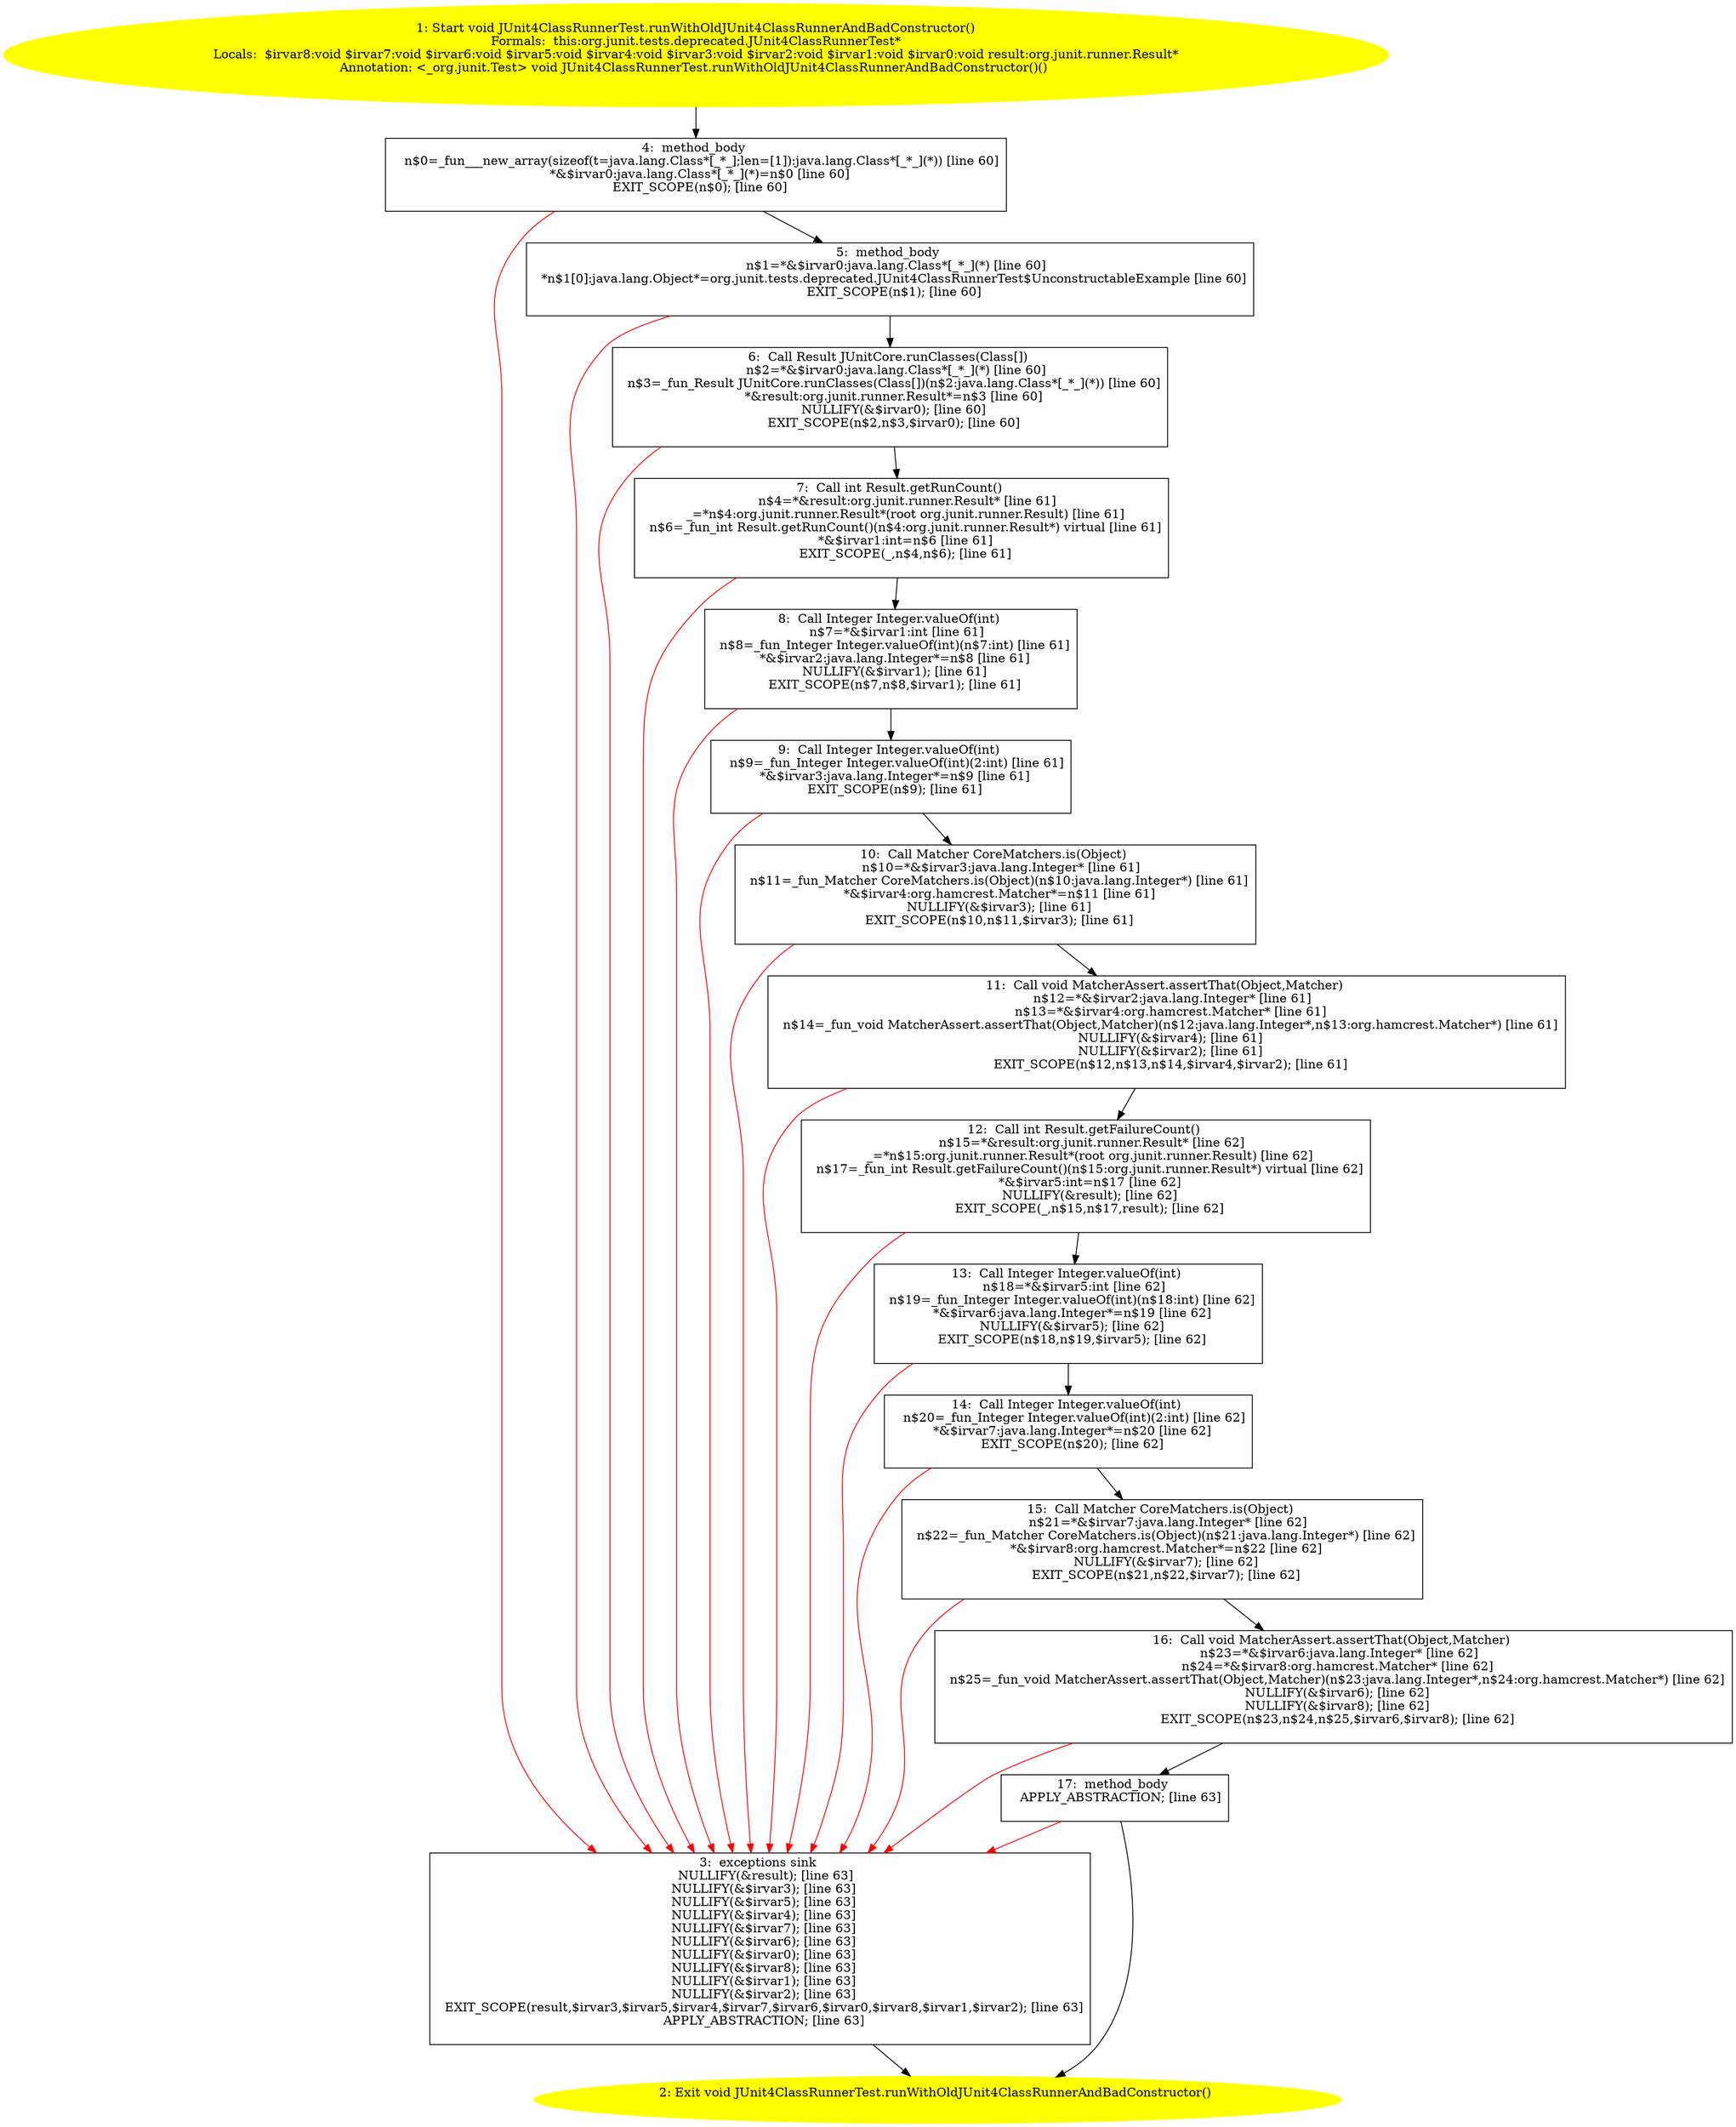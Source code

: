 /* @generated */
digraph cfg {
"org.junit.tests.deprecated.JUnit4ClassRunnerTest.runWithOldJUnit4ClassRunnerAndBadConstructor():void.7f5e2e8c91f6025fedd08eb3d366ba5f_1" [label="1: Start void JUnit4ClassRunnerTest.runWithOldJUnit4ClassRunnerAndBadConstructor()\nFormals:  this:org.junit.tests.deprecated.JUnit4ClassRunnerTest*\nLocals:  $irvar8:void $irvar7:void $irvar6:void $irvar5:void $irvar4:void $irvar3:void $irvar2:void $irvar1:void $irvar0:void result:org.junit.runner.Result*\nAnnotation: <_org.junit.Test> void JUnit4ClassRunnerTest.runWithOldJUnit4ClassRunnerAndBadConstructor()() \n  " color=yellow style=filled]
	

	 "org.junit.tests.deprecated.JUnit4ClassRunnerTest.runWithOldJUnit4ClassRunnerAndBadConstructor():void.7f5e2e8c91f6025fedd08eb3d366ba5f_1" -> "org.junit.tests.deprecated.JUnit4ClassRunnerTest.runWithOldJUnit4ClassRunnerAndBadConstructor():void.7f5e2e8c91f6025fedd08eb3d366ba5f_4" ;
"org.junit.tests.deprecated.JUnit4ClassRunnerTest.runWithOldJUnit4ClassRunnerAndBadConstructor():void.7f5e2e8c91f6025fedd08eb3d366ba5f_2" [label="2: Exit void JUnit4ClassRunnerTest.runWithOldJUnit4ClassRunnerAndBadConstructor() \n  " color=yellow style=filled]
	

"org.junit.tests.deprecated.JUnit4ClassRunnerTest.runWithOldJUnit4ClassRunnerAndBadConstructor():void.7f5e2e8c91f6025fedd08eb3d366ba5f_3" [label="3:  exceptions sink \n   NULLIFY(&result); [line 63]\n  NULLIFY(&$irvar3); [line 63]\n  NULLIFY(&$irvar5); [line 63]\n  NULLIFY(&$irvar4); [line 63]\n  NULLIFY(&$irvar7); [line 63]\n  NULLIFY(&$irvar6); [line 63]\n  NULLIFY(&$irvar0); [line 63]\n  NULLIFY(&$irvar8); [line 63]\n  NULLIFY(&$irvar1); [line 63]\n  NULLIFY(&$irvar2); [line 63]\n  EXIT_SCOPE(result,$irvar3,$irvar5,$irvar4,$irvar7,$irvar6,$irvar0,$irvar8,$irvar1,$irvar2); [line 63]\n  APPLY_ABSTRACTION; [line 63]\n " shape="box"]
	

	 "org.junit.tests.deprecated.JUnit4ClassRunnerTest.runWithOldJUnit4ClassRunnerAndBadConstructor():void.7f5e2e8c91f6025fedd08eb3d366ba5f_3" -> "org.junit.tests.deprecated.JUnit4ClassRunnerTest.runWithOldJUnit4ClassRunnerAndBadConstructor():void.7f5e2e8c91f6025fedd08eb3d366ba5f_2" ;
"org.junit.tests.deprecated.JUnit4ClassRunnerTest.runWithOldJUnit4ClassRunnerAndBadConstructor():void.7f5e2e8c91f6025fedd08eb3d366ba5f_4" [label="4:  method_body \n   n$0=_fun___new_array(sizeof(t=java.lang.Class*[_*_];len=[1]):java.lang.Class*[_*_](*)) [line 60]\n  *&$irvar0:java.lang.Class*[_*_](*)=n$0 [line 60]\n  EXIT_SCOPE(n$0); [line 60]\n " shape="box"]
	

	 "org.junit.tests.deprecated.JUnit4ClassRunnerTest.runWithOldJUnit4ClassRunnerAndBadConstructor():void.7f5e2e8c91f6025fedd08eb3d366ba5f_4" -> "org.junit.tests.deprecated.JUnit4ClassRunnerTest.runWithOldJUnit4ClassRunnerAndBadConstructor():void.7f5e2e8c91f6025fedd08eb3d366ba5f_5" ;
	 "org.junit.tests.deprecated.JUnit4ClassRunnerTest.runWithOldJUnit4ClassRunnerAndBadConstructor():void.7f5e2e8c91f6025fedd08eb3d366ba5f_4" -> "org.junit.tests.deprecated.JUnit4ClassRunnerTest.runWithOldJUnit4ClassRunnerAndBadConstructor():void.7f5e2e8c91f6025fedd08eb3d366ba5f_3" [color="red" ];
"org.junit.tests.deprecated.JUnit4ClassRunnerTest.runWithOldJUnit4ClassRunnerAndBadConstructor():void.7f5e2e8c91f6025fedd08eb3d366ba5f_5" [label="5:  method_body \n   n$1=*&$irvar0:java.lang.Class*[_*_](*) [line 60]\n  *n$1[0]:java.lang.Object*=org.junit.tests.deprecated.JUnit4ClassRunnerTest$UnconstructableExample [line 60]\n  EXIT_SCOPE(n$1); [line 60]\n " shape="box"]
	

	 "org.junit.tests.deprecated.JUnit4ClassRunnerTest.runWithOldJUnit4ClassRunnerAndBadConstructor():void.7f5e2e8c91f6025fedd08eb3d366ba5f_5" -> "org.junit.tests.deprecated.JUnit4ClassRunnerTest.runWithOldJUnit4ClassRunnerAndBadConstructor():void.7f5e2e8c91f6025fedd08eb3d366ba5f_6" ;
	 "org.junit.tests.deprecated.JUnit4ClassRunnerTest.runWithOldJUnit4ClassRunnerAndBadConstructor():void.7f5e2e8c91f6025fedd08eb3d366ba5f_5" -> "org.junit.tests.deprecated.JUnit4ClassRunnerTest.runWithOldJUnit4ClassRunnerAndBadConstructor():void.7f5e2e8c91f6025fedd08eb3d366ba5f_3" [color="red" ];
"org.junit.tests.deprecated.JUnit4ClassRunnerTest.runWithOldJUnit4ClassRunnerAndBadConstructor():void.7f5e2e8c91f6025fedd08eb3d366ba5f_6" [label="6:  Call Result JUnitCore.runClasses(Class[]) \n   n$2=*&$irvar0:java.lang.Class*[_*_](*) [line 60]\n  n$3=_fun_Result JUnitCore.runClasses(Class[])(n$2:java.lang.Class*[_*_](*)) [line 60]\n  *&result:org.junit.runner.Result*=n$3 [line 60]\n  NULLIFY(&$irvar0); [line 60]\n  EXIT_SCOPE(n$2,n$3,$irvar0); [line 60]\n " shape="box"]
	

	 "org.junit.tests.deprecated.JUnit4ClassRunnerTest.runWithOldJUnit4ClassRunnerAndBadConstructor():void.7f5e2e8c91f6025fedd08eb3d366ba5f_6" -> "org.junit.tests.deprecated.JUnit4ClassRunnerTest.runWithOldJUnit4ClassRunnerAndBadConstructor():void.7f5e2e8c91f6025fedd08eb3d366ba5f_7" ;
	 "org.junit.tests.deprecated.JUnit4ClassRunnerTest.runWithOldJUnit4ClassRunnerAndBadConstructor():void.7f5e2e8c91f6025fedd08eb3d366ba5f_6" -> "org.junit.tests.deprecated.JUnit4ClassRunnerTest.runWithOldJUnit4ClassRunnerAndBadConstructor():void.7f5e2e8c91f6025fedd08eb3d366ba5f_3" [color="red" ];
"org.junit.tests.deprecated.JUnit4ClassRunnerTest.runWithOldJUnit4ClassRunnerAndBadConstructor():void.7f5e2e8c91f6025fedd08eb3d366ba5f_7" [label="7:  Call int Result.getRunCount() \n   n$4=*&result:org.junit.runner.Result* [line 61]\n  _=*n$4:org.junit.runner.Result*(root org.junit.runner.Result) [line 61]\n  n$6=_fun_int Result.getRunCount()(n$4:org.junit.runner.Result*) virtual [line 61]\n  *&$irvar1:int=n$6 [line 61]\n  EXIT_SCOPE(_,n$4,n$6); [line 61]\n " shape="box"]
	

	 "org.junit.tests.deprecated.JUnit4ClassRunnerTest.runWithOldJUnit4ClassRunnerAndBadConstructor():void.7f5e2e8c91f6025fedd08eb3d366ba5f_7" -> "org.junit.tests.deprecated.JUnit4ClassRunnerTest.runWithOldJUnit4ClassRunnerAndBadConstructor():void.7f5e2e8c91f6025fedd08eb3d366ba5f_8" ;
	 "org.junit.tests.deprecated.JUnit4ClassRunnerTest.runWithOldJUnit4ClassRunnerAndBadConstructor():void.7f5e2e8c91f6025fedd08eb3d366ba5f_7" -> "org.junit.tests.deprecated.JUnit4ClassRunnerTest.runWithOldJUnit4ClassRunnerAndBadConstructor():void.7f5e2e8c91f6025fedd08eb3d366ba5f_3" [color="red" ];
"org.junit.tests.deprecated.JUnit4ClassRunnerTest.runWithOldJUnit4ClassRunnerAndBadConstructor():void.7f5e2e8c91f6025fedd08eb3d366ba5f_8" [label="8:  Call Integer Integer.valueOf(int) \n   n$7=*&$irvar1:int [line 61]\n  n$8=_fun_Integer Integer.valueOf(int)(n$7:int) [line 61]\n  *&$irvar2:java.lang.Integer*=n$8 [line 61]\n  NULLIFY(&$irvar1); [line 61]\n  EXIT_SCOPE(n$7,n$8,$irvar1); [line 61]\n " shape="box"]
	

	 "org.junit.tests.deprecated.JUnit4ClassRunnerTest.runWithOldJUnit4ClassRunnerAndBadConstructor():void.7f5e2e8c91f6025fedd08eb3d366ba5f_8" -> "org.junit.tests.deprecated.JUnit4ClassRunnerTest.runWithOldJUnit4ClassRunnerAndBadConstructor():void.7f5e2e8c91f6025fedd08eb3d366ba5f_9" ;
	 "org.junit.tests.deprecated.JUnit4ClassRunnerTest.runWithOldJUnit4ClassRunnerAndBadConstructor():void.7f5e2e8c91f6025fedd08eb3d366ba5f_8" -> "org.junit.tests.deprecated.JUnit4ClassRunnerTest.runWithOldJUnit4ClassRunnerAndBadConstructor():void.7f5e2e8c91f6025fedd08eb3d366ba5f_3" [color="red" ];
"org.junit.tests.deprecated.JUnit4ClassRunnerTest.runWithOldJUnit4ClassRunnerAndBadConstructor():void.7f5e2e8c91f6025fedd08eb3d366ba5f_9" [label="9:  Call Integer Integer.valueOf(int) \n   n$9=_fun_Integer Integer.valueOf(int)(2:int) [line 61]\n  *&$irvar3:java.lang.Integer*=n$9 [line 61]\n  EXIT_SCOPE(n$9); [line 61]\n " shape="box"]
	

	 "org.junit.tests.deprecated.JUnit4ClassRunnerTest.runWithOldJUnit4ClassRunnerAndBadConstructor():void.7f5e2e8c91f6025fedd08eb3d366ba5f_9" -> "org.junit.tests.deprecated.JUnit4ClassRunnerTest.runWithOldJUnit4ClassRunnerAndBadConstructor():void.7f5e2e8c91f6025fedd08eb3d366ba5f_10" ;
	 "org.junit.tests.deprecated.JUnit4ClassRunnerTest.runWithOldJUnit4ClassRunnerAndBadConstructor():void.7f5e2e8c91f6025fedd08eb3d366ba5f_9" -> "org.junit.tests.deprecated.JUnit4ClassRunnerTest.runWithOldJUnit4ClassRunnerAndBadConstructor():void.7f5e2e8c91f6025fedd08eb3d366ba5f_3" [color="red" ];
"org.junit.tests.deprecated.JUnit4ClassRunnerTest.runWithOldJUnit4ClassRunnerAndBadConstructor():void.7f5e2e8c91f6025fedd08eb3d366ba5f_10" [label="10:  Call Matcher CoreMatchers.is(Object) \n   n$10=*&$irvar3:java.lang.Integer* [line 61]\n  n$11=_fun_Matcher CoreMatchers.is(Object)(n$10:java.lang.Integer*) [line 61]\n  *&$irvar4:org.hamcrest.Matcher*=n$11 [line 61]\n  NULLIFY(&$irvar3); [line 61]\n  EXIT_SCOPE(n$10,n$11,$irvar3); [line 61]\n " shape="box"]
	

	 "org.junit.tests.deprecated.JUnit4ClassRunnerTest.runWithOldJUnit4ClassRunnerAndBadConstructor():void.7f5e2e8c91f6025fedd08eb3d366ba5f_10" -> "org.junit.tests.deprecated.JUnit4ClassRunnerTest.runWithOldJUnit4ClassRunnerAndBadConstructor():void.7f5e2e8c91f6025fedd08eb3d366ba5f_11" ;
	 "org.junit.tests.deprecated.JUnit4ClassRunnerTest.runWithOldJUnit4ClassRunnerAndBadConstructor():void.7f5e2e8c91f6025fedd08eb3d366ba5f_10" -> "org.junit.tests.deprecated.JUnit4ClassRunnerTest.runWithOldJUnit4ClassRunnerAndBadConstructor():void.7f5e2e8c91f6025fedd08eb3d366ba5f_3" [color="red" ];
"org.junit.tests.deprecated.JUnit4ClassRunnerTest.runWithOldJUnit4ClassRunnerAndBadConstructor():void.7f5e2e8c91f6025fedd08eb3d366ba5f_11" [label="11:  Call void MatcherAssert.assertThat(Object,Matcher) \n   n$12=*&$irvar2:java.lang.Integer* [line 61]\n  n$13=*&$irvar4:org.hamcrest.Matcher* [line 61]\n  n$14=_fun_void MatcherAssert.assertThat(Object,Matcher)(n$12:java.lang.Integer*,n$13:org.hamcrest.Matcher*) [line 61]\n  NULLIFY(&$irvar4); [line 61]\n  NULLIFY(&$irvar2); [line 61]\n  EXIT_SCOPE(n$12,n$13,n$14,$irvar4,$irvar2); [line 61]\n " shape="box"]
	

	 "org.junit.tests.deprecated.JUnit4ClassRunnerTest.runWithOldJUnit4ClassRunnerAndBadConstructor():void.7f5e2e8c91f6025fedd08eb3d366ba5f_11" -> "org.junit.tests.deprecated.JUnit4ClassRunnerTest.runWithOldJUnit4ClassRunnerAndBadConstructor():void.7f5e2e8c91f6025fedd08eb3d366ba5f_12" ;
	 "org.junit.tests.deprecated.JUnit4ClassRunnerTest.runWithOldJUnit4ClassRunnerAndBadConstructor():void.7f5e2e8c91f6025fedd08eb3d366ba5f_11" -> "org.junit.tests.deprecated.JUnit4ClassRunnerTest.runWithOldJUnit4ClassRunnerAndBadConstructor():void.7f5e2e8c91f6025fedd08eb3d366ba5f_3" [color="red" ];
"org.junit.tests.deprecated.JUnit4ClassRunnerTest.runWithOldJUnit4ClassRunnerAndBadConstructor():void.7f5e2e8c91f6025fedd08eb3d366ba5f_12" [label="12:  Call int Result.getFailureCount() \n   n$15=*&result:org.junit.runner.Result* [line 62]\n  _=*n$15:org.junit.runner.Result*(root org.junit.runner.Result) [line 62]\n  n$17=_fun_int Result.getFailureCount()(n$15:org.junit.runner.Result*) virtual [line 62]\n  *&$irvar5:int=n$17 [line 62]\n  NULLIFY(&result); [line 62]\n  EXIT_SCOPE(_,n$15,n$17,result); [line 62]\n " shape="box"]
	

	 "org.junit.tests.deprecated.JUnit4ClassRunnerTest.runWithOldJUnit4ClassRunnerAndBadConstructor():void.7f5e2e8c91f6025fedd08eb3d366ba5f_12" -> "org.junit.tests.deprecated.JUnit4ClassRunnerTest.runWithOldJUnit4ClassRunnerAndBadConstructor():void.7f5e2e8c91f6025fedd08eb3d366ba5f_13" ;
	 "org.junit.tests.deprecated.JUnit4ClassRunnerTest.runWithOldJUnit4ClassRunnerAndBadConstructor():void.7f5e2e8c91f6025fedd08eb3d366ba5f_12" -> "org.junit.tests.deprecated.JUnit4ClassRunnerTest.runWithOldJUnit4ClassRunnerAndBadConstructor():void.7f5e2e8c91f6025fedd08eb3d366ba5f_3" [color="red" ];
"org.junit.tests.deprecated.JUnit4ClassRunnerTest.runWithOldJUnit4ClassRunnerAndBadConstructor():void.7f5e2e8c91f6025fedd08eb3d366ba5f_13" [label="13:  Call Integer Integer.valueOf(int) \n   n$18=*&$irvar5:int [line 62]\n  n$19=_fun_Integer Integer.valueOf(int)(n$18:int) [line 62]\n  *&$irvar6:java.lang.Integer*=n$19 [line 62]\n  NULLIFY(&$irvar5); [line 62]\n  EXIT_SCOPE(n$18,n$19,$irvar5); [line 62]\n " shape="box"]
	

	 "org.junit.tests.deprecated.JUnit4ClassRunnerTest.runWithOldJUnit4ClassRunnerAndBadConstructor():void.7f5e2e8c91f6025fedd08eb3d366ba5f_13" -> "org.junit.tests.deprecated.JUnit4ClassRunnerTest.runWithOldJUnit4ClassRunnerAndBadConstructor():void.7f5e2e8c91f6025fedd08eb3d366ba5f_14" ;
	 "org.junit.tests.deprecated.JUnit4ClassRunnerTest.runWithOldJUnit4ClassRunnerAndBadConstructor():void.7f5e2e8c91f6025fedd08eb3d366ba5f_13" -> "org.junit.tests.deprecated.JUnit4ClassRunnerTest.runWithOldJUnit4ClassRunnerAndBadConstructor():void.7f5e2e8c91f6025fedd08eb3d366ba5f_3" [color="red" ];
"org.junit.tests.deprecated.JUnit4ClassRunnerTest.runWithOldJUnit4ClassRunnerAndBadConstructor():void.7f5e2e8c91f6025fedd08eb3d366ba5f_14" [label="14:  Call Integer Integer.valueOf(int) \n   n$20=_fun_Integer Integer.valueOf(int)(2:int) [line 62]\n  *&$irvar7:java.lang.Integer*=n$20 [line 62]\n  EXIT_SCOPE(n$20); [line 62]\n " shape="box"]
	

	 "org.junit.tests.deprecated.JUnit4ClassRunnerTest.runWithOldJUnit4ClassRunnerAndBadConstructor():void.7f5e2e8c91f6025fedd08eb3d366ba5f_14" -> "org.junit.tests.deprecated.JUnit4ClassRunnerTest.runWithOldJUnit4ClassRunnerAndBadConstructor():void.7f5e2e8c91f6025fedd08eb3d366ba5f_15" ;
	 "org.junit.tests.deprecated.JUnit4ClassRunnerTest.runWithOldJUnit4ClassRunnerAndBadConstructor():void.7f5e2e8c91f6025fedd08eb3d366ba5f_14" -> "org.junit.tests.deprecated.JUnit4ClassRunnerTest.runWithOldJUnit4ClassRunnerAndBadConstructor():void.7f5e2e8c91f6025fedd08eb3d366ba5f_3" [color="red" ];
"org.junit.tests.deprecated.JUnit4ClassRunnerTest.runWithOldJUnit4ClassRunnerAndBadConstructor():void.7f5e2e8c91f6025fedd08eb3d366ba5f_15" [label="15:  Call Matcher CoreMatchers.is(Object) \n   n$21=*&$irvar7:java.lang.Integer* [line 62]\n  n$22=_fun_Matcher CoreMatchers.is(Object)(n$21:java.lang.Integer*) [line 62]\n  *&$irvar8:org.hamcrest.Matcher*=n$22 [line 62]\n  NULLIFY(&$irvar7); [line 62]\n  EXIT_SCOPE(n$21,n$22,$irvar7); [line 62]\n " shape="box"]
	

	 "org.junit.tests.deprecated.JUnit4ClassRunnerTest.runWithOldJUnit4ClassRunnerAndBadConstructor():void.7f5e2e8c91f6025fedd08eb3d366ba5f_15" -> "org.junit.tests.deprecated.JUnit4ClassRunnerTest.runWithOldJUnit4ClassRunnerAndBadConstructor():void.7f5e2e8c91f6025fedd08eb3d366ba5f_16" ;
	 "org.junit.tests.deprecated.JUnit4ClassRunnerTest.runWithOldJUnit4ClassRunnerAndBadConstructor():void.7f5e2e8c91f6025fedd08eb3d366ba5f_15" -> "org.junit.tests.deprecated.JUnit4ClassRunnerTest.runWithOldJUnit4ClassRunnerAndBadConstructor():void.7f5e2e8c91f6025fedd08eb3d366ba5f_3" [color="red" ];
"org.junit.tests.deprecated.JUnit4ClassRunnerTest.runWithOldJUnit4ClassRunnerAndBadConstructor():void.7f5e2e8c91f6025fedd08eb3d366ba5f_16" [label="16:  Call void MatcherAssert.assertThat(Object,Matcher) \n   n$23=*&$irvar6:java.lang.Integer* [line 62]\n  n$24=*&$irvar8:org.hamcrest.Matcher* [line 62]\n  n$25=_fun_void MatcherAssert.assertThat(Object,Matcher)(n$23:java.lang.Integer*,n$24:org.hamcrest.Matcher*) [line 62]\n  NULLIFY(&$irvar6); [line 62]\n  NULLIFY(&$irvar8); [line 62]\n  EXIT_SCOPE(n$23,n$24,n$25,$irvar6,$irvar8); [line 62]\n " shape="box"]
	

	 "org.junit.tests.deprecated.JUnit4ClassRunnerTest.runWithOldJUnit4ClassRunnerAndBadConstructor():void.7f5e2e8c91f6025fedd08eb3d366ba5f_16" -> "org.junit.tests.deprecated.JUnit4ClassRunnerTest.runWithOldJUnit4ClassRunnerAndBadConstructor():void.7f5e2e8c91f6025fedd08eb3d366ba5f_17" ;
	 "org.junit.tests.deprecated.JUnit4ClassRunnerTest.runWithOldJUnit4ClassRunnerAndBadConstructor():void.7f5e2e8c91f6025fedd08eb3d366ba5f_16" -> "org.junit.tests.deprecated.JUnit4ClassRunnerTest.runWithOldJUnit4ClassRunnerAndBadConstructor():void.7f5e2e8c91f6025fedd08eb3d366ba5f_3" [color="red" ];
"org.junit.tests.deprecated.JUnit4ClassRunnerTest.runWithOldJUnit4ClassRunnerAndBadConstructor():void.7f5e2e8c91f6025fedd08eb3d366ba5f_17" [label="17:  method_body \n   APPLY_ABSTRACTION; [line 63]\n " shape="box"]
	

	 "org.junit.tests.deprecated.JUnit4ClassRunnerTest.runWithOldJUnit4ClassRunnerAndBadConstructor():void.7f5e2e8c91f6025fedd08eb3d366ba5f_17" -> "org.junit.tests.deprecated.JUnit4ClassRunnerTest.runWithOldJUnit4ClassRunnerAndBadConstructor():void.7f5e2e8c91f6025fedd08eb3d366ba5f_2" ;
	 "org.junit.tests.deprecated.JUnit4ClassRunnerTest.runWithOldJUnit4ClassRunnerAndBadConstructor():void.7f5e2e8c91f6025fedd08eb3d366ba5f_17" -> "org.junit.tests.deprecated.JUnit4ClassRunnerTest.runWithOldJUnit4ClassRunnerAndBadConstructor():void.7f5e2e8c91f6025fedd08eb3d366ba5f_3" [color="red" ];
}
